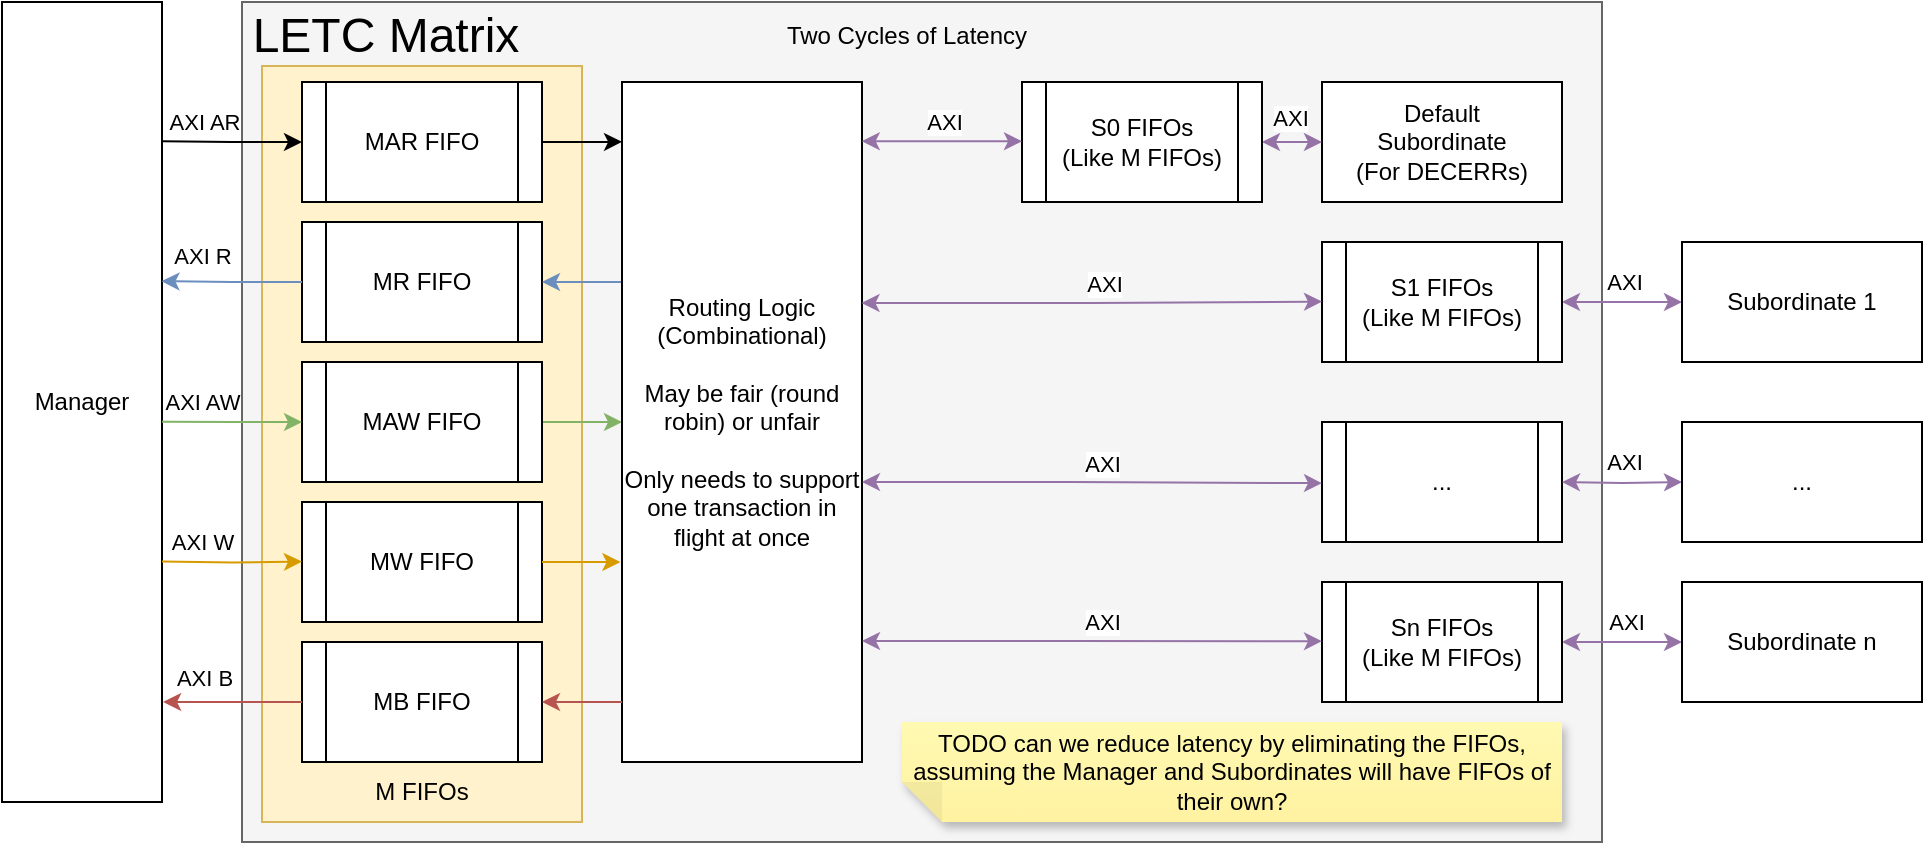 <mxfile version="22.1.21" type="device">
  <diagram name="v0.1.0" id="IXx8jI_Lzb6XW_EAmS-O">
    <mxGraphModel dx="1050" dy="639" grid="1" gridSize="10" guides="1" tooltips="1" connect="1" arrows="1" fold="1" page="1" pageScale="1" pageWidth="850" pageHeight="1100" math="0" shadow="0">
      <root>
        <mxCell id="0" />
        <mxCell id="1" parent="0" />
        <mxCell id="bBc0MOjbAw6-MgNfNM8Z-1" value="" style="rounded=0;whiteSpace=wrap;html=1;fillColor=#f5f5f5;fontColor=#333333;strokeColor=#666666;" vertex="1" parent="1">
          <mxGeometry x="160" y="120" width="680" height="420" as="geometry" />
        </mxCell>
        <mxCell id="bBc0MOjbAw6-MgNfNM8Z-74" value="..." style="shape=process;whiteSpace=wrap;html=1;backgroundOutline=1;" vertex="1" parent="1">
          <mxGeometry x="700" y="330" width="120" height="60" as="geometry" />
        </mxCell>
        <mxCell id="bBc0MOjbAw6-MgNfNM8Z-64" value="" style="rounded=0;whiteSpace=wrap;html=1;fillColor=#fff2cc;strokeColor=#d6b656;" vertex="1" parent="1">
          <mxGeometry x="170" y="152" width="160" height="378" as="geometry" />
        </mxCell>
        <mxCell id="bBc0MOjbAw6-MgNfNM8Z-2" value="&lt;font style=&quot;font-size: 24px;&quot;&gt;LETC Matrix&lt;/font&gt;" style="text;html=1;strokeColor=none;fillColor=none;align=center;verticalAlign=middle;whiteSpace=wrap;rounded=0;" vertex="1" parent="1">
          <mxGeometry x="162" y="122" width="140" height="30" as="geometry" />
        </mxCell>
        <mxCell id="bBc0MOjbAw6-MgNfNM8Z-24" style="edgeStyle=orthogonalEdgeStyle;rounded=0;orthogonalLoop=1;jettySize=auto;html=1;exitX=1;exitY=0.5;exitDx=0;exitDy=0;entryX=0;entryY=0.5;entryDx=0;entryDy=0;fillColor=#d5e8d4;strokeColor=#82b366;" edge="1" parent="1" source="bBc0MOjbAw6-MgNfNM8Z-3" target="bBc0MOjbAw6-MgNfNM8Z-20">
          <mxGeometry relative="1" as="geometry">
            <mxPoint x="330.24" y="329.77" as="targetPoint" />
          </mxGeometry>
        </mxCell>
        <mxCell id="bBc0MOjbAw6-MgNfNM8Z-3" value="MAW FIFO" style="shape=process;whiteSpace=wrap;html=1;backgroundOutline=1;" vertex="1" parent="1">
          <mxGeometry x="190" y="300" width="120" height="60" as="geometry" />
        </mxCell>
        <mxCell id="bBc0MOjbAw6-MgNfNM8Z-6" value="MW FIFO" style="shape=process;whiteSpace=wrap;html=1;backgroundOutline=1;" vertex="1" parent="1">
          <mxGeometry x="190" y="370" width="120" height="60" as="geometry" />
        </mxCell>
        <mxCell id="bBc0MOjbAw6-MgNfNM8Z-7" value="MB FIFO" style="shape=process;whiteSpace=wrap;html=1;backgroundOutline=1;" vertex="1" parent="1">
          <mxGeometry x="190" y="440" width="120" height="60" as="geometry" />
        </mxCell>
        <mxCell id="bBc0MOjbAw6-MgNfNM8Z-8" value="MAR FIFO" style="shape=process;whiteSpace=wrap;html=1;backgroundOutline=1;" vertex="1" parent="1">
          <mxGeometry x="190" y="160" width="120" height="60" as="geometry" />
        </mxCell>
        <mxCell id="bBc0MOjbAw6-MgNfNM8Z-9" value="MR FIFO" style="shape=process;whiteSpace=wrap;html=1;backgroundOutline=1;" vertex="1" parent="1">
          <mxGeometry x="190" y="230" width="120" height="60" as="geometry" />
        </mxCell>
        <mxCell id="bBc0MOjbAw6-MgNfNM8Z-10" value="Manager" style="rounded=0;whiteSpace=wrap;html=1;" vertex="1" parent="1">
          <mxGeometry x="40" y="120" width="80" height="400" as="geometry" />
        </mxCell>
        <mxCell id="bBc0MOjbAw6-MgNfNM8Z-11" style="edgeStyle=orthogonalEdgeStyle;rounded=0;orthogonalLoop=1;jettySize=auto;html=1;exitX=0;exitY=0.5;exitDx=0;exitDy=0;entryX=1.002;entryY=0.174;entryDx=0;entryDy=0;entryPerimeter=0;startArrow=classic;startFill=1;endArrow=none;endFill=0;" edge="1" parent="1" source="bBc0MOjbAw6-MgNfNM8Z-8" target="bBc0MOjbAw6-MgNfNM8Z-10">
          <mxGeometry relative="1" as="geometry" />
        </mxCell>
        <mxCell id="bBc0MOjbAw6-MgNfNM8Z-12" value="AXI AR" style="edgeLabel;html=1;align=center;verticalAlign=middle;resizable=0;points=[];" vertex="1" connectable="0" parent="bBc0MOjbAw6-MgNfNM8Z-11">
          <mxGeometry x="0.202" y="-1" relative="1" as="geometry">
            <mxPoint x="-8" y="-9" as="offset" />
          </mxGeometry>
        </mxCell>
        <mxCell id="bBc0MOjbAw6-MgNfNM8Z-13" style="edgeStyle=orthogonalEdgeStyle;rounded=0;orthogonalLoop=1;jettySize=auto;html=1;exitX=0;exitY=0.5;exitDx=0;exitDy=0;entryX=0.997;entryY=0.349;entryDx=0;entryDy=0;entryPerimeter=0;startArrow=none;startFill=0;endArrow=classic;endFill=1;fillColor=#dae8fc;strokeColor=#6c8ebf;" edge="1" parent="1" source="bBc0MOjbAw6-MgNfNM8Z-9" target="bBc0MOjbAw6-MgNfNM8Z-10">
          <mxGeometry relative="1" as="geometry" />
        </mxCell>
        <mxCell id="bBc0MOjbAw6-MgNfNM8Z-14" value="AXI R" style="edgeLabel;html=1;align=center;verticalAlign=middle;resizable=0;points=[];" vertex="1" connectable="0" parent="bBc0MOjbAw6-MgNfNM8Z-13">
          <mxGeometry x="0.367" y="1" relative="1" as="geometry">
            <mxPoint x="-2" y="-14" as="offset" />
          </mxGeometry>
        </mxCell>
        <mxCell id="bBc0MOjbAw6-MgNfNM8Z-15" style="edgeStyle=orthogonalEdgeStyle;rounded=0;orthogonalLoop=1;jettySize=auto;html=1;exitX=0;exitY=0.5;exitDx=0;exitDy=0;entryX=0.979;entryY=0.349;entryDx=0;entryDy=0;entryPerimeter=0;startArrow=classic;startFill=1;endArrow=none;endFill=0;fillColor=#d5e8d4;strokeColor=#82b366;" edge="1" parent="1" source="bBc0MOjbAw6-MgNfNM8Z-3">
          <mxGeometry relative="1" as="geometry">
            <mxPoint x="192" y="329.89" as="sourcePoint" />
            <mxPoint x="120" y="329.89" as="targetPoint" />
          </mxGeometry>
        </mxCell>
        <mxCell id="bBc0MOjbAw6-MgNfNM8Z-16" value="AXI AW" style="edgeLabel;html=1;align=center;verticalAlign=middle;resizable=0;points=[];" vertex="1" connectable="0" parent="bBc0MOjbAw6-MgNfNM8Z-15">
          <mxGeometry x="0.367" y="1" relative="1" as="geometry">
            <mxPoint x="-3" y="-11" as="offset" />
          </mxGeometry>
        </mxCell>
        <mxCell id="bBc0MOjbAw6-MgNfNM8Z-17" style="edgeStyle=orthogonalEdgeStyle;rounded=0;orthogonalLoop=1;jettySize=auto;html=1;exitX=0;exitY=0.5;exitDx=0;exitDy=0;entryX=0.979;entryY=0.349;entryDx=0;entryDy=0;entryPerimeter=0;startArrow=classic;startFill=1;endArrow=none;endFill=0;fillColor=#ffe6cc;strokeColor=#d79b00;" edge="1" parent="1">
          <mxGeometry relative="1" as="geometry">
            <mxPoint x="190" y="399.8" as="sourcePoint" />
            <mxPoint x="120" y="399.69" as="targetPoint" />
          </mxGeometry>
        </mxCell>
        <mxCell id="bBc0MOjbAw6-MgNfNM8Z-18" value="AXI W" style="edgeLabel;html=1;align=center;verticalAlign=middle;resizable=0;points=[];" vertex="1" connectable="0" parent="bBc0MOjbAw6-MgNfNM8Z-17">
          <mxGeometry x="0.367" y="1" relative="1" as="geometry">
            <mxPoint x="-2" y="-11" as="offset" />
          </mxGeometry>
        </mxCell>
        <mxCell id="bBc0MOjbAw6-MgNfNM8Z-19" style="edgeStyle=orthogonalEdgeStyle;rounded=0;orthogonalLoop=1;jettySize=auto;html=1;exitX=0;exitY=0.5;exitDx=0;exitDy=0;entryX=1.007;entryY=0.875;entryDx=0;entryDy=0;entryPerimeter=0;fillColor=#f8cecc;strokeColor=#b85450;" edge="1" parent="1" source="bBc0MOjbAw6-MgNfNM8Z-7" target="bBc0MOjbAw6-MgNfNM8Z-10">
          <mxGeometry relative="1" as="geometry" />
        </mxCell>
        <mxCell id="bBc0MOjbAw6-MgNfNM8Z-80" value="AXI B" style="edgeLabel;html=1;align=center;verticalAlign=middle;resizable=0;points=[];" vertex="1" connectable="0" parent="bBc0MOjbAw6-MgNfNM8Z-19">
          <mxGeometry x="0.432" y="3" relative="1" as="geometry">
            <mxPoint y="-15" as="offset" />
          </mxGeometry>
        </mxCell>
        <mxCell id="bBc0MOjbAw6-MgNfNM8Z-20" value="Routing Logic&lt;br&gt;(Combinational)&lt;br&gt;&lt;br&gt;May be fair (round robin) or unfair&lt;br&gt;&lt;br&gt;Only needs to support one transaction in flight at once" style="rounded=0;whiteSpace=wrap;html=1;" vertex="1" parent="1">
          <mxGeometry x="350" y="160" width="120" height="340" as="geometry" />
        </mxCell>
        <mxCell id="bBc0MOjbAw6-MgNfNM8Z-21" value="Default&lt;br&gt;Subordinate&lt;br&gt;(For DECERRs)" style="rounded=0;whiteSpace=wrap;html=1;" vertex="1" parent="1">
          <mxGeometry x="700" y="160" width="120" height="60" as="geometry" />
        </mxCell>
        <mxCell id="bBc0MOjbAw6-MgNfNM8Z-25" style="edgeStyle=orthogonalEdgeStyle;rounded=0;orthogonalLoop=1;jettySize=auto;html=1;exitX=1;exitY=0.5;exitDx=0;exitDy=0;entryX=-0.007;entryY=0.707;entryDx=0;entryDy=0;entryPerimeter=0;fillColor=#ffe6cc;strokeColor=#d79b00;" edge="1" parent="1" source="bBc0MOjbAw6-MgNfNM8Z-6" target="bBc0MOjbAw6-MgNfNM8Z-20">
          <mxGeometry relative="1" as="geometry">
            <mxPoint x="329.64" y="399.84" as="targetPoint" />
          </mxGeometry>
        </mxCell>
        <mxCell id="bBc0MOjbAw6-MgNfNM8Z-44" style="edgeStyle=orthogonalEdgeStyle;rounded=0;orthogonalLoop=1;jettySize=auto;html=1;exitX=-0.004;exitY=0.294;exitDx=0;exitDy=0;entryX=1;entryY=0.5;entryDx=0;entryDy=0;fillColor=#dae8fc;strokeColor=#6c8ebf;exitPerimeter=0;" edge="1" parent="1" source="bBc0MOjbAw6-MgNfNM8Z-20" target="bBc0MOjbAw6-MgNfNM8Z-9">
          <mxGeometry relative="1" as="geometry">
            <mxPoint x="330" y="260" as="sourcePoint" />
          </mxGeometry>
        </mxCell>
        <mxCell id="bBc0MOjbAw6-MgNfNM8Z-53" style="edgeStyle=orthogonalEdgeStyle;rounded=0;orthogonalLoop=1;jettySize=auto;html=1;exitX=1;exitY=0.5;exitDx=0;exitDy=0;startArrow=classic;startFill=1;fillColor=#e1d5e7;strokeColor=#9673a6;" edge="1" parent="1" source="bBc0MOjbAw6-MgNfNM8Z-30" target="bBc0MOjbAw6-MgNfNM8Z-42">
          <mxGeometry relative="1" as="geometry" />
        </mxCell>
        <mxCell id="bBc0MOjbAw6-MgNfNM8Z-54" value="AXI" style="edgeLabel;html=1;align=center;verticalAlign=middle;resizable=0;points=[];" vertex="1" connectable="0" parent="bBc0MOjbAw6-MgNfNM8Z-53">
          <mxGeometry x="0.395" y="-1" relative="1" as="geometry">
            <mxPoint x="-11" y="-11" as="offset" />
          </mxGeometry>
        </mxCell>
        <mxCell id="bBc0MOjbAw6-MgNfNM8Z-30" value="S1 FIFOs&lt;br&gt;(Like M FIFOs)" style="shape=process;whiteSpace=wrap;html=1;backgroundOutline=1;" vertex="1" parent="1">
          <mxGeometry x="700" y="240" width="120" height="60" as="geometry" />
        </mxCell>
        <mxCell id="bBc0MOjbAw6-MgNfNM8Z-56" style="edgeStyle=orthogonalEdgeStyle;rounded=0;orthogonalLoop=1;jettySize=auto;html=1;exitX=1;exitY=0.5;exitDx=0;exitDy=0;entryX=0;entryY=0.5;entryDx=0;entryDy=0;startArrow=classic;startFill=1;fillColor=#e1d5e7;strokeColor=#9673a6;" edge="1" parent="1" source="bBc0MOjbAw6-MgNfNM8Z-31" target="bBc0MOjbAw6-MgNfNM8Z-55">
          <mxGeometry relative="1" as="geometry" />
        </mxCell>
        <mxCell id="bBc0MOjbAw6-MgNfNM8Z-57" value="AXI" style="edgeLabel;html=1;align=center;verticalAlign=middle;resizable=0;points=[];" vertex="1" connectable="0" parent="bBc0MOjbAw6-MgNfNM8Z-56">
          <mxGeometry x="0.375" y="1" relative="1" as="geometry">
            <mxPoint x="-10" y="-9" as="offset" />
          </mxGeometry>
        </mxCell>
        <mxCell id="bBc0MOjbAw6-MgNfNM8Z-31" value="Sn FIFOs&lt;br&gt;(Like M FIFOs)" style="shape=process;whiteSpace=wrap;html=1;backgroundOutline=1;" vertex="1" parent="1">
          <mxGeometry x="700" y="410" width="120" height="60" as="geometry" />
        </mxCell>
        <mxCell id="bBc0MOjbAw6-MgNfNM8Z-40" style="edgeStyle=orthogonalEdgeStyle;rounded=0;orthogonalLoop=1;jettySize=auto;html=1;exitX=1;exitY=0.5;exitDx=0;exitDy=0;entryX=0;entryY=0.5;entryDx=0;entryDy=0;startArrow=classic;startFill=1;fillColor=#e1d5e7;strokeColor=#9673a6;" edge="1" parent="1" source="bBc0MOjbAw6-MgNfNM8Z-36" target="bBc0MOjbAw6-MgNfNM8Z-21">
          <mxGeometry relative="1" as="geometry" />
        </mxCell>
        <mxCell id="bBc0MOjbAw6-MgNfNM8Z-43" value="AXI" style="edgeLabel;html=1;align=center;verticalAlign=middle;resizable=0;points=[];" vertex="1" connectable="0" parent="bBc0MOjbAw6-MgNfNM8Z-40">
          <mxGeometry x="-0.067" y="3" relative="1" as="geometry">
            <mxPoint y="-9" as="offset" />
          </mxGeometry>
        </mxCell>
        <mxCell id="bBc0MOjbAw6-MgNfNM8Z-36" value="S0 FIFOs&lt;br&gt;(Like M FIFOs)" style="shape=process;whiteSpace=wrap;html=1;backgroundOutline=1;" vertex="1" parent="1">
          <mxGeometry x="550" y="160" width="120" height="60" as="geometry" />
        </mxCell>
        <mxCell id="bBc0MOjbAw6-MgNfNM8Z-42" value="Subordinate 1" style="rounded=0;whiteSpace=wrap;html=1;" vertex="1" parent="1">
          <mxGeometry x="880" y="240" width="120" height="60" as="geometry" />
        </mxCell>
        <mxCell id="bBc0MOjbAw6-MgNfNM8Z-48" style="edgeStyle=orthogonalEdgeStyle;rounded=0;orthogonalLoop=1;jettySize=auto;html=1;exitX=1;exitY=0.5;exitDx=0;exitDy=0;entryX=-0.003;entryY=0.768;entryDx=0;entryDy=0;entryPerimeter=0;fillColor=#f8cecc;strokeColor=#b85450;startArrow=classic;startFill=1;endArrow=none;endFill=0;" edge="1" parent="1" source="bBc0MOjbAw6-MgNfNM8Z-7">
          <mxGeometry relative="1" as="geometry">
            <mxPoint x="330.36" y="470.16" as="sourcePoint" />
            <mxPoint x="350" y="470" as="targetPoint" />
          </mxGeometry>
        </mxCell>
        <mxCell id="bBc0MOjbAw6-MgNfNM8Z-50" value="Two Cycles of Latency" style="text;html=1;strokeColor=none;fillColor=none;align=center;verticalAlign=middle;whiteSpace=wrap;rounded=0;" vertex="1" parent="1">
          <mxGeometry x="425" y="122" width="135" height="30" as="geometry" />
        </mxCell>
        <mxCell id="bBc0MOjbAw6-MgNfNM8Z-55" value="Subordinate n" style="rounded=0;whiteSpace=wrap;html=1;" vertex="1" parent="1">
          <mxGeometry x="880" y="410" width="120" height="60" as="geometry" />
        </mxCell>
        <mxCell id="bBc0MOjbAw6-MgNfNM8Z-58" style="edgeStyle=orthogonalEdgeStyle;rounded=0;orthogonalLoop=1;jettySize=auto;html=1;exitX=0.999;exitY=0.087;exitDx=0;exitDy=0;startArrow=classic;startFill=1;fillColor=#e1d5e7;strokeColor=#9673a6;exitPerimeter=0;" edge="1" parent="1" source="bBc0MOjbAw6-MgNfNM8Z-20">
          <mxGeometry relative="1" as="geometry">
            <mxPoint x="480" y="189.66" as="sourcePoint" />
            <mxPoint x="550" y="189.66" as="targetPoint" />
          </mxGeometry>
        </mxCell>
        <mxCell id="bBc0MOjbAw6-MgNfNM8Z-59" value="AXI" style="edgeLabel;html=1;align=center;verticalAlign=middle;resizable=0;points=[];" vertex="1" connectable="0" parent="bBc0MOjbAw6-MgNfNM8Z-58">
          <mxGeometry x="0.395" y="-1" relative="1" as="geometry">
            <mxPoint x="-15" y="-11" as="offset" />
          </mxGeometry>
        </mxCell>
        <mxCell id="bBc0MOjbAw6-MgNfNM8Z-62" style="edgeStyle=orthogonalEdgeStyle;rounded=0;orthogonalLoop=1;jettySize=auto;html=1;exitX=0.998;exitY=0.325;exitDx=0;exitDy=0;entryX=0;entryY=0.5;entryDx=0;entryDy=0;startArrow=classic;startFill=1;fillColor=#e1d5e7;strokeColor=#9673a6;exitPerimeter=0;" edge="1" parent="1" source="bBc0MOjbAw6-MgNfNM8Z-20">
          <mxGeometry relative="1" as="geometry">
            <mxPoint x="670" y="269.8" as="sourcePoint" />
            <mxPoint x="700" y="269.8" as="targetPoint" />
          </mxGeometry>
        </mxCell>
        <mxCell id="bBc0MOjbAw6-MgNfNM8Z-63" value="AXI" style="edgeLabel;html=1;align=center;verticalAlign=middle;resizable=0;points=[];" vertex="1" connectable="0" parent="bBc0MOjbAw6-MgNfNM8Z-62">
          <mxGeometry x="-0.067" y="3" relative="1" as="geometry">
            <mxPoint x="13" y="-7" as="offset" />
          </mxGeometry>
        </mxCell>
        <mxCell id="bBc0MOjbAw6-MgNfNM8Z-65" value="M FIFOs" style="text;html=1;strokeColor=none;fillColor=none;align=center;verticalAlign=middle;whiteSpace=wrap;rounded=0;" vertex="1" parent="1">
          <mxGeometry x="220" y="500" width="60" height="30" as="geometry" />
        </mxCell>
        <mxCell id="bBc0MOjbAw6-MgNfNM8Z-70" style="edgeStyle=orthogonalEdgeStyle;rounded=0;orthogonalLoop=1;jettySize=auto;html=1;exitX=1;exitY=0.822;exitDx=0;exitDy=0;startArrow=classic;startFill=1;fillColor=#e1d5e7;strokeColor=#9673a6;exitPerimeter=0;" edge="1" parent="1" source="bBc0MOjbAw6-MgNfNM8Z-20">
          <mxGeometry relative="1" as="geometry">
            <mxPoint x="630" y="439.58" as="sourcePoint" />
            <mxPoint x="700" y="439.58" as="targetPoint" />
            <Array as="points">
              <mxPoint x="575" y="440" />
            </Array>
          </mxGeometry>
        </mxCell>
        <mxCell id="bBc0MOjbAw6-MgNfNM8Z-71" value="AXI" style="edgeLabel;html=1;align=center;verticalAlign=middle;resizable=0;points=[];" vertex="1" connectable="0" parent="bBc0MOjbAw6-MgNfNM8Z-70">
          <mxGeometry x="0.395" y="-1" relative="1" as="geometry">
            <mxPoint x="-41" y="-11" as="offset" />
          </mxGeometry>
        </mxCell>
        <mxCell id="bBc0MOjbAw6-MgNfNM8Z-72" style="edgeStyle=orthogonalEdgeStyle;rounded=0;orthogonalLoop=1;jettySize=auto;html=1;startArrow=classic;startFill=1;fillColor=#e1d5e7;strokeColor=#9673a6;" edge="1" parent="1">
          <mxGeometry relative="1" as="geometry">
            <mxPoint x="470" y="360" as="sourcePoint" />
            <mxPoint x="700" y="360.58" as="targetPoint" />
            <Array as="points">
              <mxPoint x="575" y="361" />
            </Array>
          </mxGeometry>
        </mxCell>
        <mxCell id="bBc0MOjbAw6-MgNfNM8Z-73" value="AXI" style="edgeLabel;html=1;align=center;verticalAlign=middle;resizable=0;points=[];" vertex="1" connectable="0" parent="bBc0MOjbAw6-MgNfNM8Z-72">
          <mxGeometry x="0.395" y="-1" relative="1" as="geometry">
            <mxPoint x="-41" y="-11" as="offset" />
          </mxGeometry>
        </mxCell>
        <mxCell id="bBc0MOjbAw6-MgNfNM8Z-75" style="edgeStyle=orthogonalEdgeStyle;rounded=0;orthogonalLoop=1;jettySize=auto;html=1;exitX=1;exitY=0.5;exitDx=0;exitDy=0;startArrow=classic;startFill=1;fillColor=#e1d5e7;strokeColor=#9673a6;" edge="1" parent="1" target="bBc0MOjbAw6-MgNfNM8Z-77">
          <mxGeometry relative="1" as="geometry">
            <mxPoint x="820" y="360" as="sourcePoint" />
          </mxGeometry>
        </mxCell>
        <mxCell id="bBc0MOjbAw6-MgNfNM8Z-76" value="AXI" style="edgeLabel;html=1;align=center;verticalAlign=middle;resizable=0;points=[];" vertex="1" connectable="0" parent="bBc0MOjbAw6-MgNfNM8Z-75">
          <mxGeometry x="0.395" y="-1" relative="1" as="geometry">
            <mxPoint x="-11" y="-11" as="offset" />
          </mxGeometry>
        </mxCell>
        <mxCell id="bBc0MOjbAw6-MgNfNM8Z-77" value="..." style="rounded=0;whiteSpace=wrap;html=1;" vertex="1" parent="1">
          <mxGeometry x="880" y="330" width="120" height="60" as="geometry" />
        </mxCell>
        <mxCell id="bBc0MOjbAw6-MgNfNM8Z-78" style="edgeStyle=orthogonalEdgeStyle;rounded=0;orthogonalLoop=1;jettySize=auto;html=1;exitX=1;exitY=0.5;exitDx=0;exitDy=0;entryX=0;entryY=0.088;entryDx=0;entryDy=0;entryPerimeter=0;" edge="1" parent="1" source="bBc0MOjbAw6-MgNfNM8Z-8" target="bBc0MOjbAw6-MgNfNM8Z-20">
          <mxGeometry relative="1" as="geometry" />
        </mxCell>
        <mxCell id="bBc0MOjbAw6-MgNfNM8Z-79" value="TODO can we reduce latency by eliminating the FIFOs, assuming the Manager and Subordinates will have FIFOs of their own?" style="shape=note;whiteSpace=wrap;html=1;backgroundOutline=1;fontColor=#000000;darkOpacity=0.05;fillColor=#FFF9B2;strokeColor=none;fillStyle=solid;direction=west;gradientDirection=north;gradientColor=#FFF2A1;shadow=1;size=20;pointerEvents=1;" vertex="1" parent="1">
          <mxGeometry x="490" y="480" width="330" height="50" as="geometry" />
        </mxCell>
      </root>
    </mxGraphModel>
  </diagram>
</mxfile>
